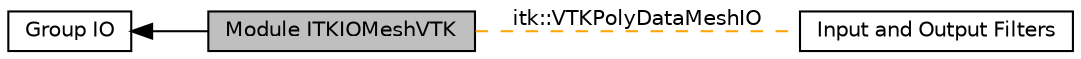 digraph "Module ITKIOMeshVTK"
{
  edge [fontname="Helvetica",fontsize="10",labelfontname="Helvetica",labelfontsize="10"];
  node [fontname="Helvetica",fontsize="10",shape=box];
  rankdir=LR;
  Node2 [label="Group IO",height=0.2,width=0.4,color="black", fillcolor="white", style="filled",URL="$group__Group-IO.html",tooltip=" "];
  Node3 [label="Input and Output Filters",height=0.2,width=0.4,color="black", fillcolor="white", style="filled",URL="$group__IOFilters.html",tooltip=" "];
  Node1 [label="Module ITKIOMeshVTK",height=0.2,width=0.4,color="black", fillcolor="grey75", style="filled", fontcolor="black",tooltip=" "];
  Node2->Node1 [shape=plaintext, dir="back", style="solid"];
  Node1->Node3 [shape=plaintext, label="itk::VTKPolyDataMeshIO", color="orange", dir="none", style="dashed"];
}
